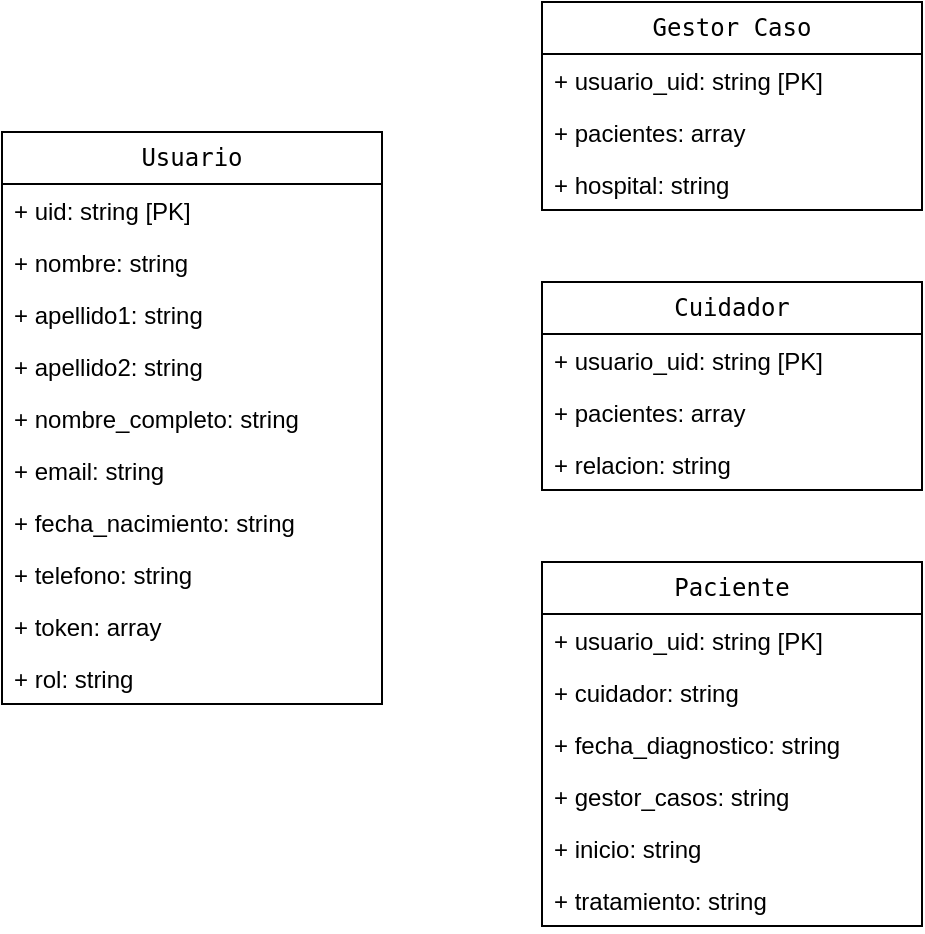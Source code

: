<mxfile version="24.3.1" type="device">
  <diagram id="2qqm1ZY9FPsnSnm9Mg8M" name="Página-1">
    <mxGraphModel dx="792" dy="426" grid="1" gridSize="10" guides="1" tooltips="1" connect="1" arrows="1" fold="1" page="1" pageScale="1" pageWidth="827" pageHeight="1169" math="0" shadow="0">
      <root>
        <mxCell id="0" />
        <mxCell id="1" parent="0" />
        <mxCell id="2hHkDtJ43cSxeuUhl1dt-29" value="&lt;pre style=&quot;margin-top: 0px; margin-bottom: 0px;&quot;&gt;Usuario&lt;/pre&gt;" style="swimlane;fontStyle=0;childLayout=stackLayout;horizontal=1;startSize=26;fillColor=none;horizontalStack=0;resizeParent=1;resizeParentMax=0;resizeLast=0;collapsible=1;marginBottom=0;whiteSpace=wrap;html=1;" vertex="1" parent="1">
          <mxGeometry x="40" y="105" width="190" height="286" as="geometry">
            <mxRectangle x="30" y="585" width="90" height="30" as="alternateBounds" />
          </mxGeometry>
        </mxCell>
        <mxCell id="2hHkDtJ43cSxeuUhl1dt-30" value="+ uid: string [PK]" style="text;strokeColor=none;fillColor=none;align=left;verticalAlign=top;spacingLeft=4;spacingRight=4;overflow=hidden;rotatable=0;points=[[0,0.5],[1,0.5]];portConstraint=eastwest;whiteSpace=wrap;html=1;" vertex="1" parent="2hHkDtJ43cSxeuUhl1dt-29">
          <mxGeometry y="26" width="190" height="26" as="geometry" />
        </mxCell>
        <mxCell id="2hHkDtJ43cSxeuUhl1dt-39" value="+ nombre: string" style="text;strokeColor=none;fillColor=none;align=left;verticalAlign=top;spacingLeft=4;spacingRight=4;overflow=hidden;rotatable=0;points=[[0,0.5],[1,0.5]];portConstraint=eastwest;whiteSpace=wrap;html=1;" vertex="1" parent="2hHkDtJ43cSxeuUhl1dt-29">
          <mxGeometry y="52" width="190" height="26" as="geometry" />
        </mxCell>
        <mxCell id="2hHkDtJ43cSxeuUhl1dt-31" value="+&amp;nbsp;&lt;span style=&quot;background-color: initial;&quot;&gt;apellido1&lt;/span&gt;&lt;span style=&quot;background-color: initial;&quot;&gt;:&amp;nbsp;&lt;/span&gt;string" style="text;strokeColor=none;fillColor=none;align=left;verticalAlign=top;spacingLeft=4;spacingRight=4;overflow=hidden;rotatable=0;points=[[0,0.5],[1,0.5]];portConstraint=eastwest;whiteSpace=wrap;html=1;" vertex="1" parent="2hHkDtJ43cSxeuUhl1dt-29">
          <mxGeometry y="78" width="190" height="26" as="geometry" />
        </mxCell>
        <mxCell id="2hHkDtJ43cSxeuUhl1dt-32" value="+&amp;nbsp;&lt;span style=&quot;background-color: initial;&quot;&gt;apellido2&lt;/span&gt;&lt;span style=&quot;background-color: initial;&quot;&gt;: string&lt;/span&gt;" style="text;strokeColor=none;fillColor=none;align=left;verticalAlign=top;spacingLeft=4;spacingRight=4;overflow=hidden;rotatable=0;points=[[0,0.5],[1,0.5]];portConstraint=eastwest;whiteSpace=wrap;html=1;" vertex="1" parent="2hHkDtJ43cSxeuUhl1dt-29">
          <mxGeometry y="104" width="190" height="26" as="geometry" />
        </mxCell>
        <mxCell id="2hHkDtJ43cSxeuUhl1dt-33" value="+&amp;nbsp;&lt;span style=&quot;background-color: initial;&quot;&gt;nombre_completo&lt;/span&gt;&lt;span style=&quot;background-color: initial;&quot;&gt;: string&lt;/span&gt;" style="text;strokeColor=none;fillColor=none;align=left;verticalAlign=top;spacingLeft=4;spacingRight=4;overflow=hidden;rotatable=0;points=[[0,0.5],[1,0.5]];portConstraint=eastwest;whiteSpace=wrap;html=1;" vertex="1" parent="2hHkDtJ43cSxeuUhl1dt-29">
          <mxGeometry y="130" width="190" height="26" as="geometry" />
        </mxCell>
        <mxCell id="2hHkDtJ43cSxeuUhl1dt-34" value="+&amp;nbsp;&lt;span style=&quot;background-color: initial;&quot;&gt;email&lt;/span&gt;&lt;span style=&quot;background-color: initial;&quot;&gt;: string&lt;/span&gt;" style="text;strokeColor=none;fillColor=none;align=left;verticalAlign=top;spacingLeft=4;spacingRight=4;overflow=hidden;rotatable=0;points=[[0,0.5],[1,0.5]];portConstraint=eastwest;whiteSpace=wrap;html=1;" vertex="1" parent="2hHkDtJ43cSxeuUhl1dt-29">
          <mxGeometry y="156" width="190" height="26" as="geometry" />
        </mxCell>
        <mxCell id="2hHkDtJ43cSxeuUhl1dt-35" value="+&amp;nbsp;&lt;span style=&quot;background-color: initial;&quot;&gt;fecha_nacimiento&lt;/span&gt;&lt;span style=&quot;background-color: initial;&quot;&gt;: string&lt;/span&gt;" style="text;strokeColor=none;fillColor=none;align=left;verticalAlign=top;spacingLeft=4;spacingRight=4;overflow=hidden;rotatable=0;points=[[0,0.5],[1,0.5]];portConstraint=eastwest;whiteSpace=wrap;html=1;" vertex="1" parent="2hHkDtJ43cSxeuUhl1dt-29">
          <mxGeometry y="182" width="190" height="26" as="geometry" />
        </mxCell>
        <mxCell id="2hHkDtJ43cSxeuUhl1dt-36" value="+&amp;nbsp;&lt;span style=&quot;background-color: initial;&quot;&gt;telefono&lt;/span&gt;&lt;span style=&quot;background-color: initial;&quot;&gt;: string&lt;/span&gt;" style="text;strokeColor=none;fillColor=none;align=left;verticalAlign=top;spacingLeft=4;spacingRight=4;overflow=hidden;rotatable=0;points=[[0,0.5],[1,0.5]];portConstraint=eastwest;whiteSpace=wrap;html=1;" vertex="1" parent="2hHkDtJ43cSxeuUhl1dt-29">
          <mxGeometry y="208" width="190" height="26" as="geometry" />
        </mxCell>
        <mxCell id="2hHkDtJ43cSxeuUhl1dt-37" value="+&amp;nbsp;&lt;span style=&quot;background-color: initial;&quot;&gt;token&lt;/span&gt;&lt;span style=&quot;background-color: initial;&quot;&gt;: array&lt;/span&gt;" style="text;strokeColor=none;fillColor=none;align=left;verticalAlign=top;spacingLeft=4;spacingRight=4;overflow=hidden;rotatable=0;points=[[0,0.5],[1,0.5]];portConstraint=eastwest;whiteSpace=wrap;html=1;" vertex="1" parent="2hHkDtJ43cSxeuUhl1dt-29">
          <mxGeometry y="234" width="190" height="26" as="geometry" />
        </mxCell>
        <mxCell id="2hHkDtJ43cSxeuUhl1dt-38" value="+&amp;nbsp;&lt;span style=&quot;background-color: initial;&quot;&gt;rol&lt;/span&gt;&lt;span style=&quot;background-color: initial;&quot;&gt;: string&lt;/span&gt;" style="text;strokeColor=none;fillColor=none;align=left;verticalAlign=top;spacingLeft=4;spacingRight=4;overflow=hidden;rotatable=0;points=[[0,0.5],[1,0.5]];portConstraint=eastwest;whiteSpace=wrap;html=1;" vertex="1" parent="2hHkDtJ43cSxeuUhl1dt-29">
          <mxGeometry y="260" width="190" height="26" as="geometry" />
        </mxCell>
        <mxCell id="2hHkDtJ43cSxeuUhl1dt-40" value="&lt;pre style=&quot;margin-top: 0px; margin-bottom: 0px;&quot;&gt;Gestor Caso&lt;/pre&gt;" style="swimlane;fontStyle=0;childLayout=stackLayout;horizontal=1;startSize=26;fillColor=none;horizontalStack=0;resizeParent=1;resizeParentMax=0;resizeLast=0;collapsible=1;marginBottom=0;whiteSpace=wrap;html=1;" vertex="1" parent="1">
          <mxGeometry x="310" y="40" width="190" height="104" as="geometry">
            <mxRectangle x="30" y="585" width="90" height="30" as="alternateBounds" />
          </mxGeometry>
        </mxCell>
        <mxCell id="2hHkDtJ43cSxeuUhl1dt-41" value="+ usuario_uid: string [PK]" style="text;strokeColor=none;fillColor=none;align=left;verticalAlign=top;spacingLeft=4;spacingRight=4;overflow=hidden;rotatable=0;points=[[0,0.5],[1,0.5]];portConstraint=eastwest;whiteSpace=wrap;html=1;" vertex="1" parent="2hHkDtJ43cSxeuUhl1dt-40">
          <mxGeometry y="26" width="190" height="26" as="geometry" />
        </mxCell>
        <mxCell id="2hHkDtJ43cSxeuUhl1dt-44" value="+&amp;nbsp;&lt;span style=&quot;background-color: initial;&quot;&gt;pacientes&lt;/span&gt;&lt;span style=&quot;background-color: initial;&quot;&gt;: array&lt;/span&gt;" style="text;strokeColor=none;fillColor=none;align=left;verticalAlign=top;spacingLeft=4;spacingRight=4;overflow=hidden;rotatable=0;points=[[0,0.5],[1,0.5]];portConstraint=eastwest;whiteSpace=wrap;html=1;" vertex="1" parent="2hHkDtJ43cSxeuUhl1dt-40">
          <mxGeometry y="52" width="190" height="26" as="geometry" />
        </mxCell>
        <mxCell id="2hHkDtJ43cSxeuUhl1dt-45" value="+&amp;nbsp;&lt;span style=&quot;background-color: initial;&quot;&gt;hospital&lt;/span&gt;&lt;span style=&quot;background-color: initial;&quot;&gt;: string&lt;/span&gt;" style="text;strokeColor=none;fillColor=none;align=left;verticalAlign=top;spacingLeft=4;spacingRight=4;overflow=hidden;rotatable=0;points=[[0,0.5],[1,0.5]];portConstraint=eastwest;whiteSpace=wrap;html=1;" vertex="1" parent="2hHkDtJ43cSxeuUhl1dt-40">
          <mxGeometry y="78" width="190" height="26" as="geometry" />
        </mxCell>
        <mxCell id="2hHkDtJ43cSxeuUhl1dt-51" value="&lt;pre style=&quot;margin-top: 0px; margin-bottom: 0px;&quot;&gt;Cuidador&lt;/pre&gt;" style="swimlane;fontStyle=0;childLayout=stackLayout;horizontal=1;startSize=26;fillColor=none;horizontalStack=0;resizeParent=1;resizeParentMax=0;resizeLast=0;collapsible=1;marginBottom=0;whiteSpace=wrap;html=1;" vertex="1" parent="1">
          <mxGeometry x="310" y="180" width="190" height="104" as="geometry">
            <mxRectangle x="30" y="585" width="90" height="30" as="alternateBounds" />
          </mxGeometry>
        </mxCell>
        <mxCell id="2hHkDtJ43cSxeuUhl1dt-52" value="+ usuario_uid: string [PK]" style="text;strokeColor=none;fillColor=none;align=left;verticalAlign=top;spacingLeft=4;spacingRight=4;overflow=hidden;rotatable=0;points=[[0,0.5],[1,0.5]];portConstraint=eastwest;whiteSpace=wrap;html=1;" vertex="1" parent="2hHkDtJ43cSxeuUhl1dt-51">
          <mxGeometry y="26" width="190" height="26" as="geometry" />
        </mxCell>
        <mxCell id="2hHkDtJ43cSxeuUhl1dt-53" value="+&amp;nbsp;&lt;span style=&quot;background-color: initial;&quot;&gt;pacientes&lt;/span&gt;&lt;span style=&quot;background-color: initial;&quot;&gt;: array&lt;/span&gt;" style="text;strokeColor=none;fillColor=none;align=left;verticalAlign=top;spacingLeft=4;spacingRight=4;overflow=hidden;rotatable=0;points=[[0,0.5],[1,0.5]];portConstraint=eastwest;whiteSpace=wrap;html=1;" vertex="1" parent="2hHkDtJ43cSxeuUhl1dt-51">
          <mxGeometry y="52" width="190" height="26" as="geometry" />
        </mxCell>
        <mxCell id="2hHkDtJ43cSxeuUhl1dt-54" value="+&amp;nbsp;&lt;span style=&quot;background-color: initial;&quot;&gt;relacion&lt;/span&gt;&lt;span style=&quot;background-color: initial;&quot;&gt;: string&lt;/span&gt;" style="text;strokeColor=none;fillColor=none;align=left;verticalAlign=top;spacingLeft=4;spacingRight=4;overflow=hidden;rotatable=0;points=[[0,0.5],[1,0.5]];portConstraint=eastwest;whiteSpace=wrap;html=1;" vertex="1" parent="2hHkDtJ43cSxeuUhl1dt-51">
          <mxGeometry y="78" width="190" height="26" as="geometry" />
        </mxCell>
        <mxCell id="2hHkDtJ43cSxeuUhl1dt-65" value="&lt;pre style=&quot;margin-top: 0px; margin-bottom: 0px;&quot;&gt;Paciente&lt;/pre&gt;" style="swimlane;fontStyle=0;childLayout=stackLayout;horizontal=1;startSize=26;fillColor=none;horizontalStack=0;resizeParent=1;resizeParentMax=0;resizeLast=0;collapsible=1;marginBottom=0;whiteSpace=wrap;html=1;" vertex="1" parent="1">
          <mxGeometry x="310" y="320" width="190" height="182" as="geometry">
            <mxRectangle x="30" y="585" width="90" height="30" as="alternateBounds" />
          </mxGeometry>
        </mxCell>
        <mxCell id="2hHkDtJ43cSxeuUhl1dt-66" value="+ usuario_uid: string [PK]" style="text;strokeColor=none;fillColor=none;align=left;verticalAlign=top;spacingLeft=4;spacingRight=4;overflow=hidden;rotatable=0;points=[[0,0.5],[1,0.5]];portConstraint=eastwest;whiteSpace=wrap;html=1;" vertex="1" parent="2hHkDtJ43cSxeuUhl1dt-65">
          <mxGeometry y="26" width="190" height="26" as="geometry" />
        </mxCell>
        <mxCell id="2hHkDtJ43cSxeuUhl1dt-67" value="+&amp;nbsp;&lt;span style=&quot;background-color: initial;&quot;&gt;cuidador&lt;/span&gt;&lt;span style=&quot;background-color: initial;&quot;&gt;: string&lt;/span&gt;" style="text;strokeColor=none;fillColor=none;align=left;verticalAlign=top;spacingLeft=4;spacingRight=4;overflow=hidden;rotatable=0;points=[[0,0.5],[1,0.5]];portConstraint=eastwest;whiteSpace=wrap;html=1;" vertex="1" parent="2hHkDtJ43cSxeuUhl1dt-65">
          <mxGeometry y="52" width="190" height="26" as="geometry" />
        </mxCell>
        <mxCell id="2hHkDtJ43cSxeuUhl1dt-68" value="+&amp;nbsp;&lt;span style=&quot;background-color: initial;&quot;&gt;fecha_diagnostico&lt;/span&gt;&lt;span style=&quot;background-color: initial;&quot;&gt;: string&lt;/span&gt;" style="text;strokeColor=none;fillColor=none;align=left;verticalAlign=top;spacingLeft=4;spacingRight=4;overflow=hidden;rotatable=0;points=[[0,0.5],[1,0.5]];portConstraint=eastwest;whiteSpace=wrap;html=1;" vertex="1" parent="2hHkDtJ43cSxeuUhl1dt-65">
          <mxGeometry y="78" width="190" height="26" as="geometry" />
        </mxCell>
        <mxCell id="2hHkDtJ43cSxeuUhl1dt-69" value="+&amp;nbsp;&lt;span style=&quot;background-color: initial;&quot;&gt;gestor_casos&lt;/span&gt;&lt;span style=&quot;background-color: initial;&quot;&gt;: string&lt;/span&gt;" style="text;strokeColor=none;fillColor=none;align=left;verticalAlign=top;spacingLeft=4;spacingRight=4;overflow=hidden;rotatable=0;points=[[0,0.5],[1,0.5]];portConstraint=eastwest;whiteSpace=wrap;html=1;" vertex="1" parent="2hHkDtJ43cSxeuUhl1dt-65">
          <mxGeometry y="104" width="190" height="26" as="geometry" />
        </mxCell>
        <mxCell id="2hHkDtJ43cSxeuUhl1dt-70" value="+&amp;nbsp;&lt;span style=&quot;background-color: initial;&quot;&gt;inicio&lt;/span&gt;&lt;span style=&quot;background-color: initial;&quot;&gt;: string&lt;/span&gt;" style="text;strokeColor=none;fillColor=none;align=left;verticalAlign=top;spacingLeft=4;spacingRight=4;overflow=hidden;rotatable=0;points=[[0,0.5],[1,0.5]];portConstraint=eastwest;whiteSpace=wrap;html=1;" vertex="1" parent="2hHkDtJ43cSxeuUhl1dt-65">
          <mxGeometry y="130" width="190" height="26" as="geometry" />
        </mxCell>
        <mxCell id="2hHkDtJ43cSxeuUhl1dt-71" value="+&amp;nbsp;&lt;span style=&quot;background-color: initial;&quot;&gt;tratamiento&lt;/span&gt;&lt;span style=&quot;background-color: initial;&quot;&gt;: string&lt;/span&gt;" style="text;strokeColor=none;fillColor=none;align=left;verticalAlign=top;spacingLeft=4;spacingRight=4;overflow=hidden;rotatable=0;points=[[0,0.5],[1,0.5]];portConstraint=eastwest;whiteSpace=wrap;html=1;" vertex="1" parent="2hHkDtJ43cSxeuUhl1dt-65">
          <mxGeometry y="156" width="190" height="26" as="geometry" />
        </mxCell>
      </root>
    </mxGraphModel>
  </diagram>
</mxfile>

